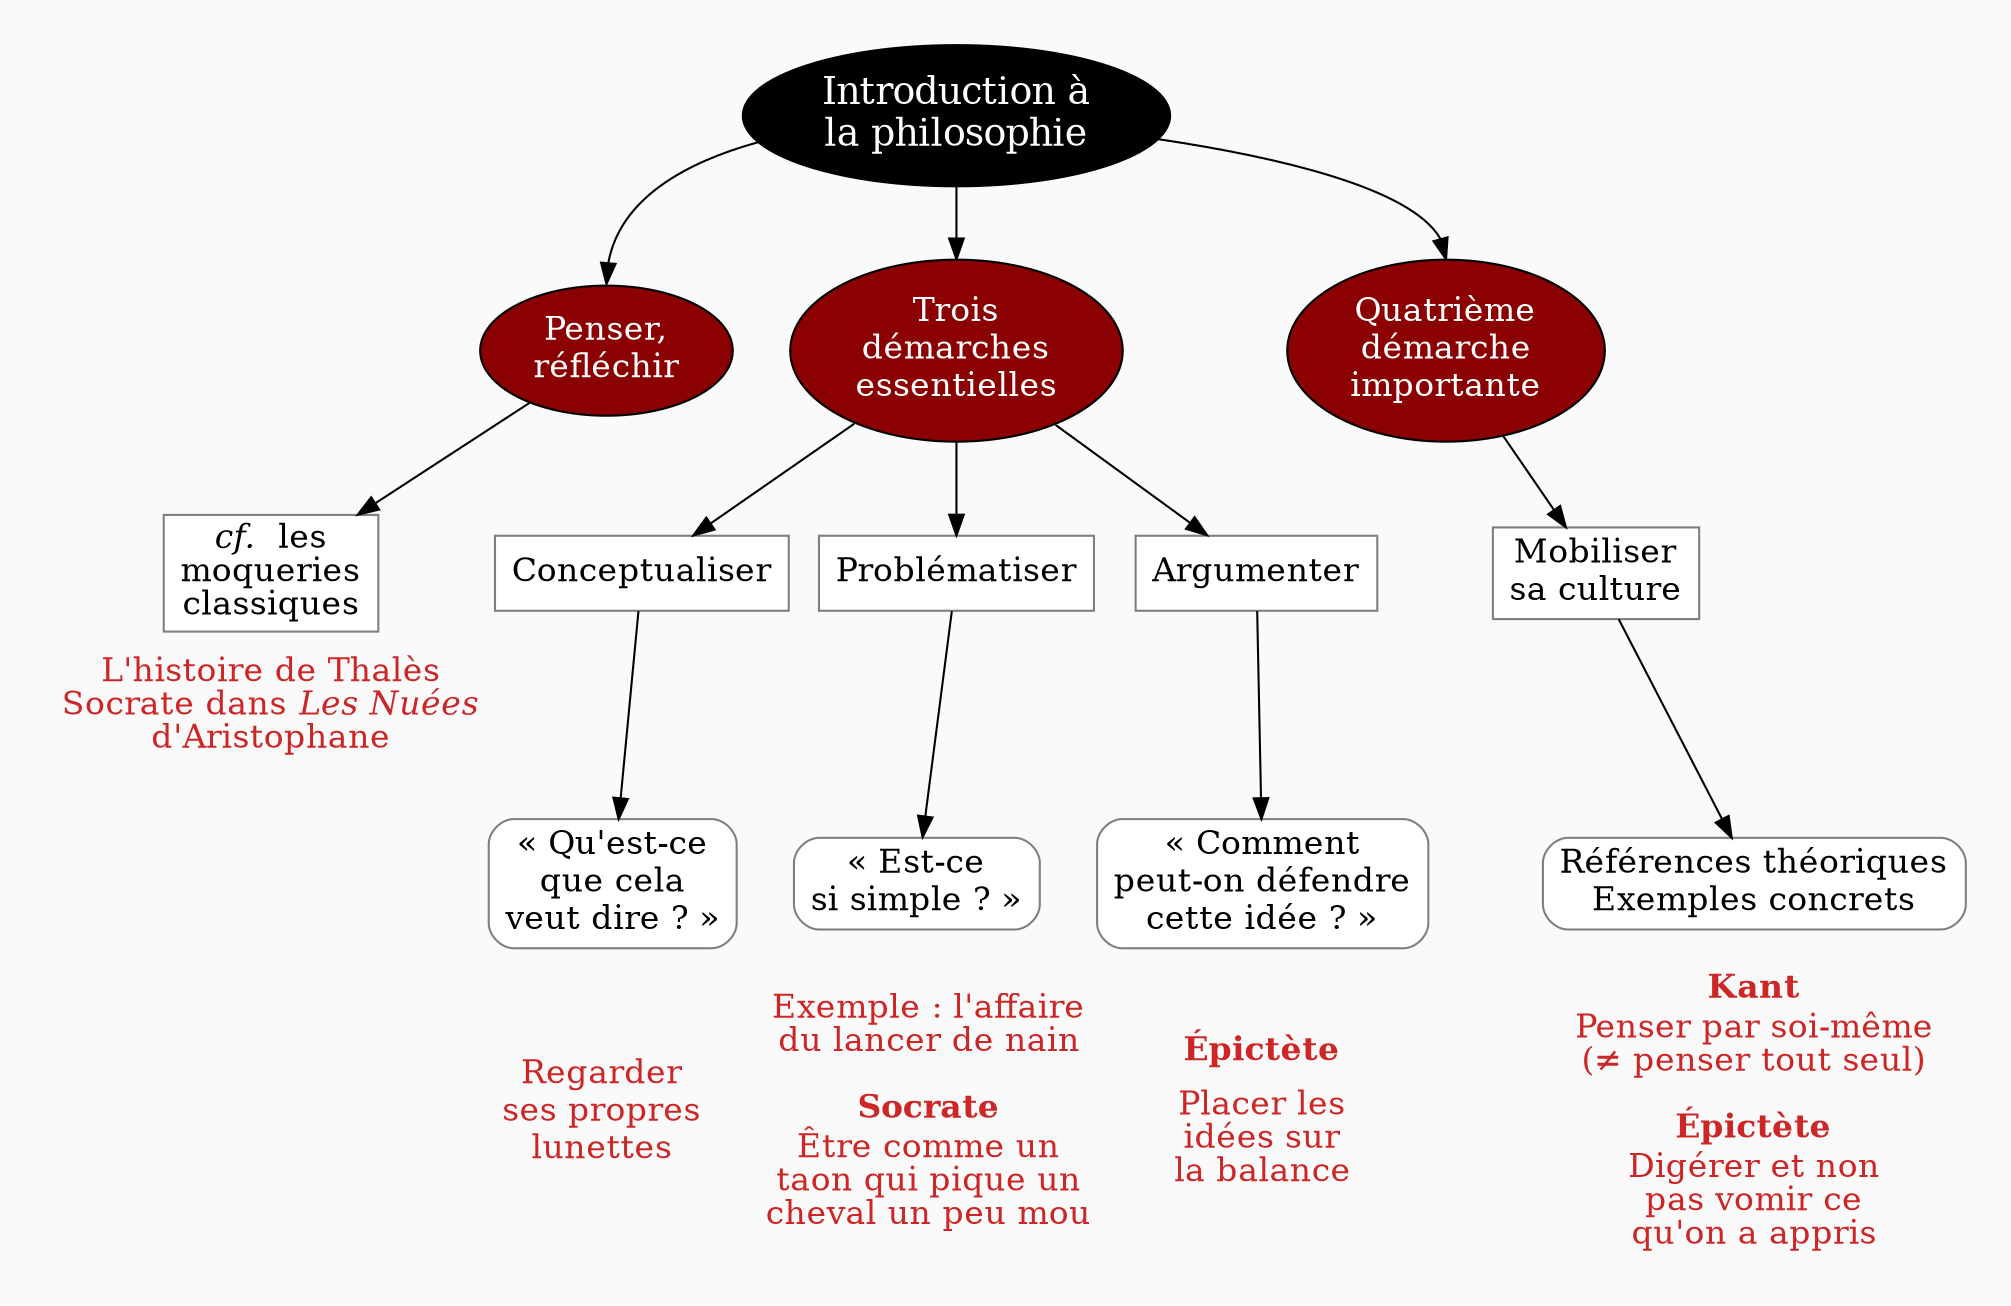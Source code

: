 digraph G {
//rankdir=LR
splines=true
//splines=curved
bgcolor=grey98
pad=0.3
style=filled
edge[minlen=4]
ranksep=0.1
nodesep=0.2 // valeur à changer ?

// NIVEAU 1
node[style=filled; fillcolor=12 ; fontcolor=white ; fontsize=18]
// a1[label=""]
a1[label="Introduction à
la philosophie"]



// NIVEAU 2
node[style=filled;fillcolor=red4;fontcolor=white; fontsize=16]
// b1[label=""]
a1->{
b1[label="Penser,
réfléchir"]
b2[label="Trois
démarches
essentielles"]    
b3[label="Quatrième
démarche
importante"]
}[headport=n]

// NIVEAU 3 (sans intermédiaire)
node [shape=box; style=filled;fillcolor=white;fontcolor=black;color=grey50]
// c1[label=""]
b1->c1
c1[label=<<i>cf.</i>  les<br/>
moqueries<br/>
classiques>]

b2->{c2,c3,c4}
c2[label="Conceptualiser"]
c3[label="Problématiser"]
c4[label="Argumenter"]

b3->c5
c5[label="Mobiliser
sa culture"]

{rank=same;c1->c2[style=invis]}
{rank=same;c4->c5[style=invis]}

// INTERMEDIAIRE AVANT NIVEAU 3
node[style=filled;fillcolor=grey78;shape=oval]
// [arrowhead=none]
// bc1[label=""]

// NIVEAU 3 (avec intermédiaire)
node[style="filled";fillcolor=white;shape=box;color=grey50]
// c1[label=""]

// NIVEAU 4
node[style="filled, rounded";fillcolor=white;shape=box;color=grey50]
// d1[label=""]
c2->d1
d1[label="« Qu'est-ce
que cela
veut dire ? »"]
c3->d2
d2[label="« Est-ce
si simple ? »"]
c4->d3
d3[label="« Comment
peut-on défendre
cette idée ? »"]

c5->d4
d4[label="Références théoriques
Exemples concrets"]


{rank=same;d1->d2->d3[style=invis,minlen=2]}
{rank=same;d3->d4[style=invis]}

// ETIQUETTES EN ROUGE
node[shape=plaintext;fontcolor=firebrick3;fillcolor=grey98]
// e1[label=< <B>= Titre</B><BR /><BR />Contenu<BR /> >]
// e1[label=""]
// ->e1[minlen=1;style=invis]

c1->e1[minlen=1;style=invis]

e1[label=<L'histoire de Thalès<br/>
Socrate dans <i>Les Nuées</i><br/>d'Aristophane>]

d1->e2[minlen=1;style=invis]
e2[label="Regarder
ses propres
lunettes"]

d2->e3[minlen=1;style=invis]
e3[label=<Exemple : l'affaire<br/>
du lancer de nain<br/>
<br/>
<b>Socrate</b><br/>
<font point-size="3"><br/></font>
Être comme un<br/>
taon qui pique un<br/>
cheval un peu mou>]

d3->e4[minlen=1;style=invis]
e4[label=<<b>Épictète</b><br/>
<font point-size="10"><br/></font>
Placer les<br/>
idées sur<br/>
la balance>]

d4->e5[minlen=1;style=invis]
e5[label=<<b>Kant</b><br/>
<font point-size="3"><br/></font>
Penser par soi-même<br/>
(≠ penser tout seul)<br/>
<br/>
<b>Épictète</b><br/>
<font point-size="3"><br/></font>
Digérer et non<br/>
pas vomir ce<br/>
qu'on a appris>]



// Remarques
node[color=blue;shape=box;style=filled;margin=0.07;fontcolor=black;fontsize=13]
edge[color=blue;arrowhead="none";xlabel="";style=dashed]
// r1[label=""]
// {rank=same;->r1}
// {rank=same;r1->[dir=back]}


}


